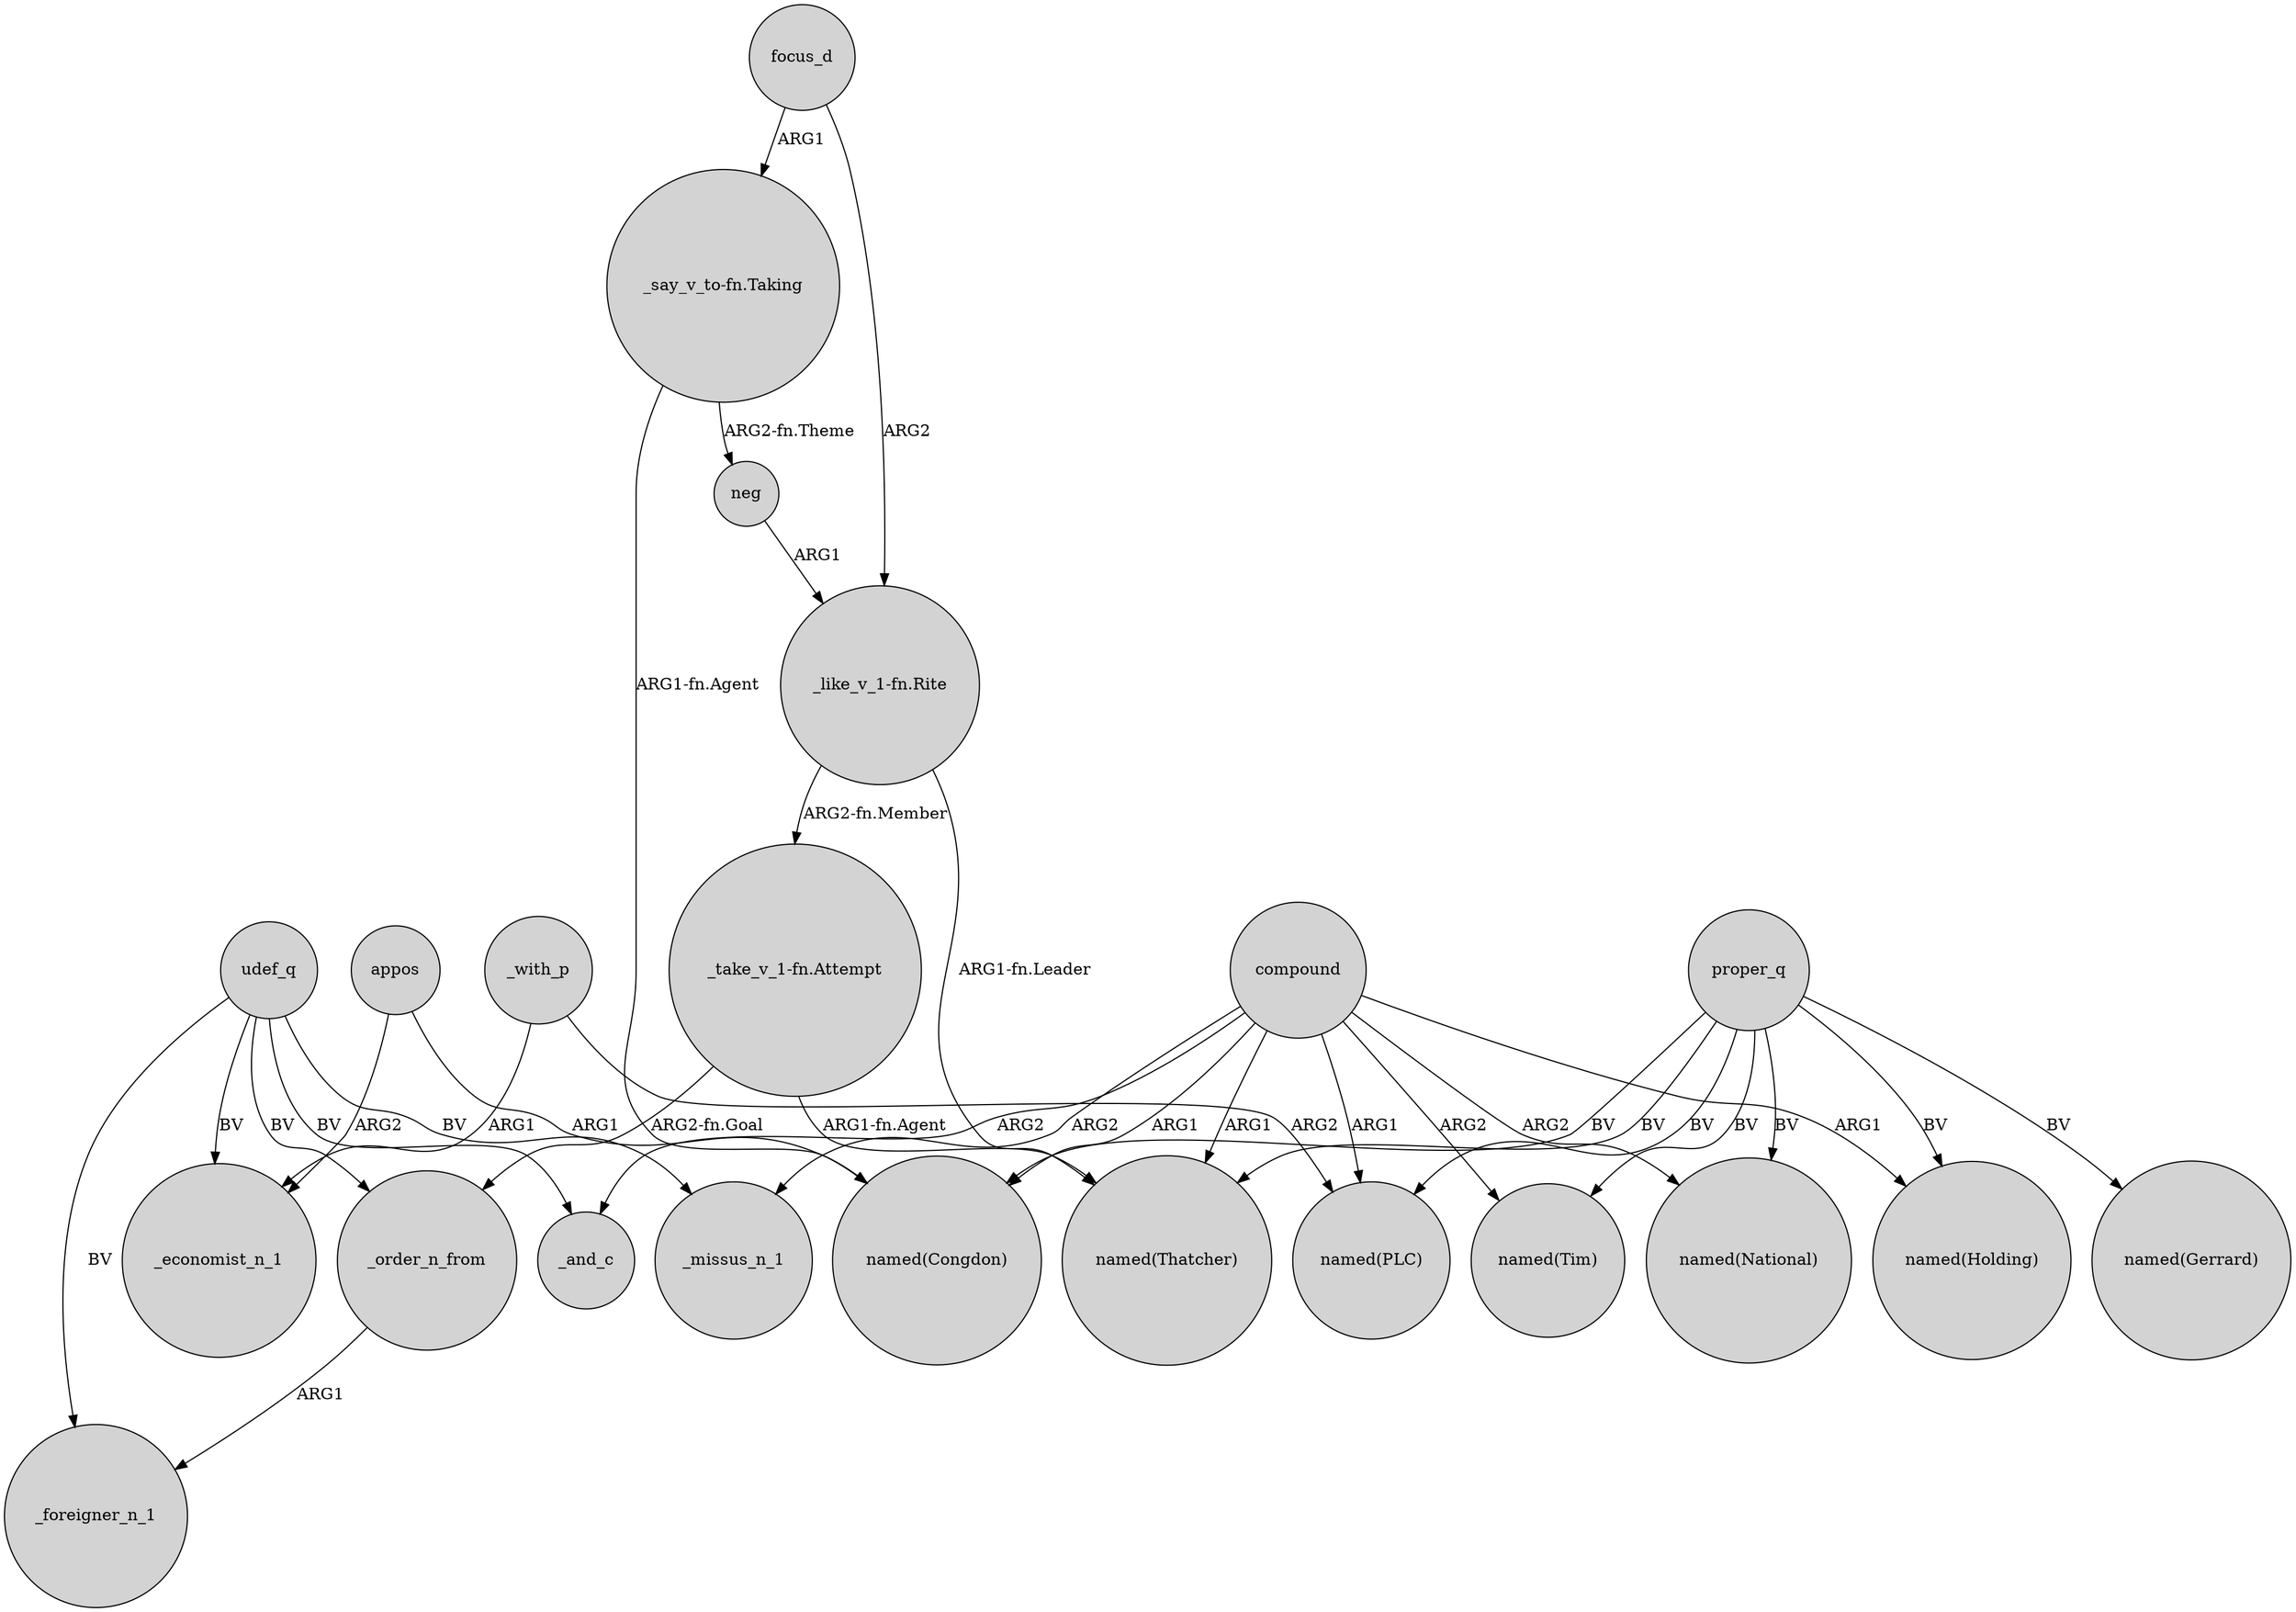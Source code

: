 digraph {
	node [shape=circle style=filled]
	compound -> "named(Thatcher)" [label=ARG1]
	_with_p -> "named(PLC)" [label=ARG2]
	proper_q -> "named(Gerrard)" [label=BV]
	udef_q -> _foreigner_n_1 [label=BV]
	neg -> "_like_v_1-fn.Rite" [label=ARG1]
	focus_d -> "_say_v_to-fn.Taking" [label=ARG1]
	compound -> "named(Congdon)" [label=ARG1]
	proper_q -> "named(PLC)" [label=BV]
	proper_q -> "named(Congdon)" [label=BV]
	"_like_v_1-fn.Rite" -> "_take_v_1-fn.Attempt" [label="ARG2-fn.Member"]
	compound -> "named(National)" [label=ARG2]
	compound -> _missus_n_1 [label=ARG2]
	udef_q -> _and_c [label=BV]
	"_say_v_to-fn.Taking" -> neg [label="ARG2-fn.Theme"]
	appos -> _economist_n_1 [label=ARG2]
	compound -> "named(PLC)" [label=ARG1]
	compound -> _and_c [label=ARG2]
	_with_p -> _economist_n_1 [label=ARG1]
	proper_q -> "named(Holding)" [label=BV]
	udef_q -> _order_n_from [label=BV]
	compound -> "named(Holding)" [label=ARG1]
	udef_q -> _missus_n_1 [label=BV]
	"_say_v_to-fn.Taking" -> "named(Congdon)" [label="ARG1-fn.Agent"]
	appos -> "named(Congdon)" [label=ARG1]
	proper_q -> "named(Tim)" [label=BV]
	"_take_v_1-fn.Attempt" -> "named(Thatcher)" [label="ARG1-fn.Agent"]
	proper_q -> "named(National)" [label=BV]
	"_like_v_1-fn.Rite" -> "named(Thatcher)" [label="ARG1-fn.Leader"]
	proper_q -> "named(Thatcher)" [label=BV]
	compound -> "named(Tim)" [label=ARG2]
	udef_q -> _economist_n_1 [label=BV]
	focus_d -> "_like_v_1-fn.Rite" [label=ARG2]
	_order_n_from -> _foreigner_n_1 [label=ARG1]
	"_take_v_1-fn.Attempt" -> _order_n_from [label="ARG2-fn.Goal"]
}
